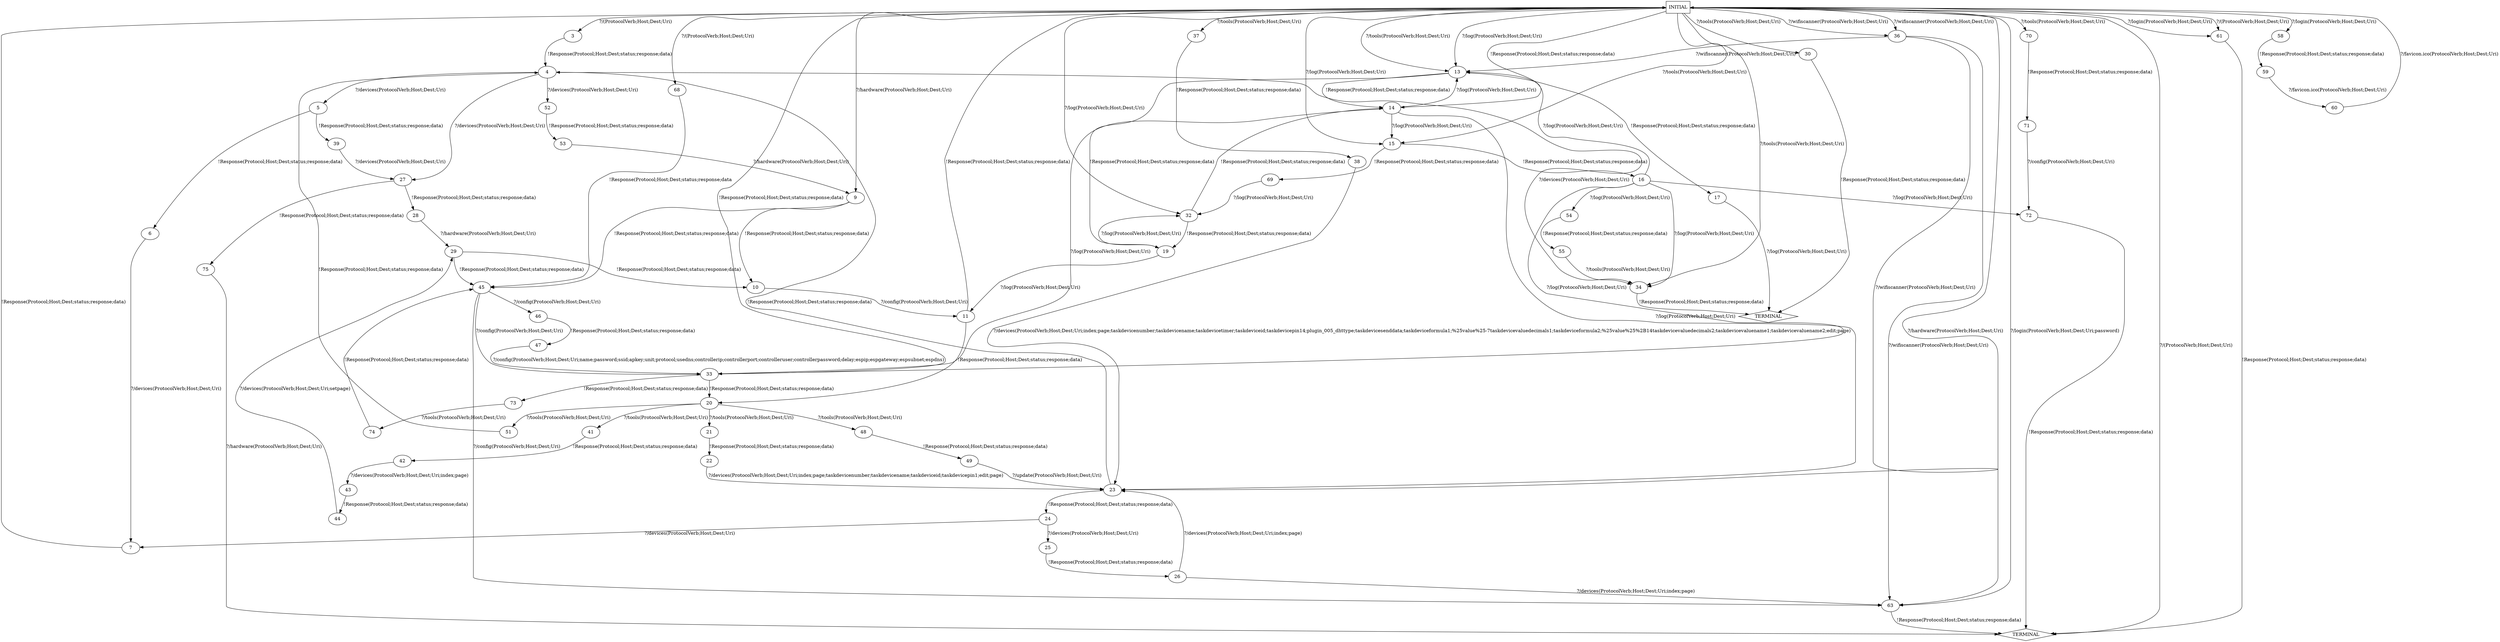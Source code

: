 digraph G {
  0 [label="INITIAL",shape=box];
  1 [label="TERMINAL",shape=diamond];
  3 [label="3"];
  4 [label="4"];
  5 [label="5"];
  6 [label="6"];
  7 [label="7"];
  9 [label="9"];
  10 [label="10"];
  11 [label="11"];
  13 [label="13"];
  14 [label="14"];
  15 [label="15"];
  16 [label="16"];
  17 [label="17"];
  19 [label="19"];
  20 [label="20"];
  21 [label="21"];
  22 [label="22"];
  23 [label="23"];
  24 [label="24"];
  25 [label="25"];
  26 [label="26"];
  27 [label="27"];
  28 [label="28"];
  29 [label="29"];
  30 [label="30"];
  32 [label="32"];
  33 [label="33"];
  34 [label="34"];
  36 [label="36"];
  37 [label="37"];
  38 [label="38"];
  39 [label="39"];
  41 [label="41"];
  42 [label="42"];
  43 [label="43"];
  44 [label="44"];
  45 [label="45"];
  46 [label="46"];
  47 [label="47"];
  48 [label="48"];
  49 [label="49"];
  51 [label="51"];
  52 [label="52"];
  53 [label="53"];
  54 [label="54"];
  55 [label="55"];
  56 [label="TERMINAL",shape=diamond];
  58 [label="58"];
  59 [label="59"];
  60 [label="60"];
  61 [label="61"];
  63 [label="63"];
  68 [label="68"];
  69 [label="69"];
  70 [label="70"];
  71 [label="71"];
  72 [label="72"];
  73 [label="73"];
  74 [label="74"];
  75 [label="75"];
0->3  [label="?/(ProtocolVerb;Host;Dest;Uri)"];
3->4  [label="!Response(Protocol;Host;Dest;status;response;data)"];
4->34  [label="?/devices(ProtocolVerb;Host;Dest;Uri)"];
4->52  [label="?/devices(ProtocolVerb;Host;Dest;Uri)"];
4->27  [label="?/devices(ProtocolVerb;Host;Dest;Uri)"];
4->5  [label="?/devices(ProtocolVerb;Host;Dest;Uri)"];
5->39  [label="!Response(Protocol;Host;Dest;status;response;data)"];
5->6  [label="!Response(Protocol;Host;Dest;status;response;data)"];
6->7  [label="?/devices(ProtocolVerb;Host;Dest;Uri)"];
7->0  [label="!Response(Protocol;Host;Dest;status;response;data)"]

0->63  [label="?/hardware(ProtocolVerb;Host;Dest;Uri)"]
0->9  [label="?/hardware(ProtocolVerb;Host;Dest;Uri)"]
9->45  [label="!Response(Protocol;Host;Dest;status;response;data)"];
9->10  [label="!Response(Protocol;Host;Dest;status;response;data)"];
10->11  [label="?/config(ProtocolVerb;Host;Dest;Uri)"];
11->20  [label="!Response(Protocol;Host;Dest;status;response;data)"];
11->0  [label="!Response(Protocol;Host;Dest;status;response;data)"]

0->34  [label="?/tools(ProtocolVerb;Host;Dest;Uri)"]
0->30  [label="?/tools(ProtocolVerb;Host;Dest;Uri)"]
0->37  [label="?/tools(ProtocolVerb;Host;Dest;Uri)"]
0->70  [label="?/tools(ProtocolVerb;Host;Dest;Uri)"]
0->15  [label="?/tools(ProtocolVerb;Host;Dest;Uri)"]
0->13  [label="?/tools(ProtocolVerb;Host;Dest;Uri)"]
13->17  [label="!Response(Protocol;Host;Dest;status;response;data)"];
13->19  [label="!Response(Protocol;Host;Dest;status;response;data)"];
13->14  [label="!Response(Protocol;Host;Dest;status;response;data)"];
14->23  [label="?/log(ProtocolVerb;Host;Dest;Uri)"];
14->33  [label="?/log(ProtocolVerb;Host;Dest;Uri)"];
14->15  [label="?/log(ProtocolVerb;Host;Dest;Uri)"];
14->13  [label="?/log(ProtocolVerb;Host;Dest;Uri)"];
15->69  [label="!Response(Protocol;Host;Dest;status;response;data)"];
15->16  [label="!Response(Protocol;Host;Dest;status;response;data)"];
16->34  [label="?/log(ProtocolVerb;Host;Dest;Uri)"];
16->72  [label="?/log(ProtocolVerb;Host;Dest;Uri)"];
16->54  [label="?/log(ProtocolVerb;Host;Dest;Uri)"];
16->33  [label="?/log(ProtocolVerb;Host;Dest;Uri)"];
16->13  [label="?/log(ProtocolVerb;Host;Dest;Uri)"];
17->1  [label="?/log(ProtocolVerb;Host;Dest;Uri)"];
0->14  [label="!Response(Protocol;Host;Dest;status;response;data)"];
19->11  [label="?/log(ProtocolVerb;Host;Dest;Uri)"];
19->32  [label="?/log(ProtocolVerb;Host;Dest;Uri)"];
20->48  [label="?/tools(ProtocolVerb;Host;Dest;Uri)"];
20->51  [label="?/tools(ProtocolVerb;Host;Dest;Uri)"];
20->21  [label="?/tools(ProtocolVerb;Host;Dest;Uri)"];
20->41  [label="?/tools(ProtocolVerb;Host;Dest;Uri)"];
21->22  [label="!Response(Protocol;Host;Dest;status;response;data)"];
22->23  [label="?/devices(ProtocolVerb;Host;Dest;Uri;index;page;taskdevicenumber;taskdevicename;taskdeviceid;taskdevicepin1;edit;page)"];
23->4  [label="!Response(Protocol;Host;Dest;status;response;data)"];
23->24  [label="!Response(Protocol;Host;Dest;status;response;data)"];
24->25  [label="?/devices(ProtocolVerb;Host;Dest;Uri)"];
24->7  [label="?/devices(ProtocolVerb;Host;Dest;Uri)"];
25->26  [label="!Response(Protocol;Host;Dest;status;response;data)"];
26->23  [label="?/devices(ProtocolVerb;Host;Dest;Uri;index;page)"];
26->63  [label="?/devices(ProtocolVerb;Host;Dest;Uri;index;page)"];
27->75  [label="!Response(Protocol;Host;Dest;status;response;data)"];
27->28  [label="!Response(Protocol;Host;Dest;status;response;data)"];
28->29  [label="?/hardware(ProtocolVerb;Host;Dest;Uri)"];
29->45  [label="!Response(Protocol;Host;Dest;status;response;data)"];
29->10  [label="!Response(Protocol;Host;Dest;status;response;data)"];
30->1  [label="!Response(Protocol;Host;Dest;status;response;data)"];
0->15  [label="?/log(ProtocolVerb;Host;Dest;Uri)"];
32->19  [label="!Response(Protocol;Host;Dest;status;response;data)"];
32->14  [label="!Response(Protocol;Host;Dest;status;response;data)"];
33->73  [label="!Response(Protocol;Host;Dest;status;response;data)"];
33->20  [label="!Response(Protocol;Host;Dest;status;response;data)"];
33->0  [label="!Response(Protocol;Host;Dest;status;response;data)"]

34->1  [label="!Response(Protocol;Host;Dest;status;response;data)"];
0->36  [label="?/wifiscanner(ProtocolVerb;Host;Dest;Uri)"];
36->13  [label="?/wifiscanner(ProtocolVerb;Host;Dest;Uri)"];
36->63  [label="?/wifiscanner(ProtocolVerb;Host;Dest;Uri)"];
36->23  [label="?/wifiscanner(ProtocolVerb;Host;Dest;Uri)"];
37->38  [label="!Response(Protocol;Host;Dest;status;response;data)"];
38->23  [label="?/devices(ProtocolVerb;Host;Dest;Uri;index;page;taskdevicenumber;taskdevicename;taskdevicetimer;taskdeviceid;taskdevicepin14;plugin_005_dhttype;taskdevicesenddata;taskdeviceformula1;%25value%25-7taskdevicevaluedecimals1;taskdeviceformula2;%25value%25%2B14taskdevicevaluedecimals2;taskdevicevaluename1;taskdevicevaluename2;edit;page)"];
39->27  [label="?/devices(ProtocolVerb;Host;Dest;Uri)"];
0->32  [label="?/log(ProtocolVerb;Host;Dest;Uri)"];
41->42  [label="!Response(Protocol;Host;Dest;status;response;data)"];
42->43  [label="?/devices(ProtocolVerb;Host;Dest;Uri;index;page)"];
43->44  [label="!Response(Protocol;Host;Dest;status;response;data)"];
44->29  [label="?/devices(ProtocolVerb;Host;Dest;Uri;setpage)"];
45->46  [label="?/config(ProtocolVerb;Host;Dest;Uri)"];
45->63  [label="?/config(ProtocolVerb;Host;Dest;Uri)"];
45->33  [label="?/config(ProtocolVerb;Host;Dest;Uri)"];
46->47  [label="!Response(Protocol;Host;Dest;status;response;data)"];
47->33  [label="?/config(ProtocolVerb;Host;Dest;Uri;name;password;ssid;apkey;unit;protocol;usedns;controllerip;controllerport;controlleruser;controllerpassword;delay;espip;espgateway;espsubnet;espdns)"];
48->49  [label="!Response(Protocol;Host;Dest;status;response;data)"];
49->23  [label="?/update(ProtocolVerb;Host;Dest;Uri)"];
0->13  [label="?/log(ProtocolVerb;Host;Dest;Uri)"];
51->4  [label="!Response(Protocol;Host;Dest;status;response;data)"];
52->53  [label="!Response(Protocol;Host;Dest;status;response;data)"];
53->9  [label="?/hardware(ProtocolVerb;Host;Dest;Uri)"];
54->55  [label="!Response(Protocol;Host;Dest;status;response;data)"];
55->34  [label="?/tools(ProtocolVerb;Host;Dest;Uri)"];
0->61  [label="?/login(ProtocolVerb;Host;Dest;Uri)"]
0->58  [label="?/login(ProtocolVerb;Host;Dest;Uri)"]
58->59  [label="!Response(Protocol;Host;Dest;status;response;data)"];
59->60  [label="?/favicon.ico(ProtocolVerb;Host;Dest;Uri)"];
60->0  [label="?/favicon.ico(ProtocolVerb;Host;Dest;Uri)"]

0->63  [label="?/login(ProtocolVerb;Host;Dest;Uri;password)"]
0->61  [label="?/(ProtocolVerb;Host;Dest;Uri)"]
0->36  [label="?/wifiscanner(ProtocolVerb;Host;Dest;Uri)"]
0->68  [label="?/(ProtocolVerb;Host;Dest;Uri)"]
68->45  [label="!Response(Protocol;Host;Dest;status;response;data"];
69->32  [label="?/log(ProtocolVerb;Host;Dest;Uri)"];
70->71  [label="!Response(Protocol;Host;Dest;status;response;data)"];
71->72  [label="?/config(ProtocolVerb;Host;Dest;Uri)"];
73->74  [label="?/tools(ProtocolVerb;Host;Dest;Uri)"];
74->45  [label="!Response(Protocol;Host;Dest;status;response;data)"];
61->56  [label="!Response(Protocol;Host;Dest;status;response;data)"]
63->56  [label="!Response(Protocol;Host;Dest;status;response;data)"]
0->56  [label="?/(ProtocolVerb;Host;Dest;Uri)"]
72->56  [label="!Response(Protocol;Host;Dest;status;response;data)"]
75->56  [label="?/hardware(ProtocolVerb;Host;Dest;Uri)"]
}
